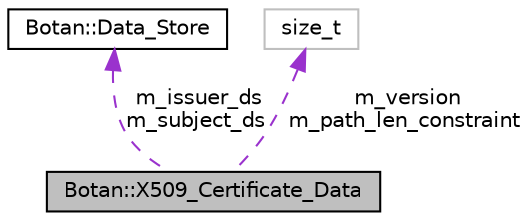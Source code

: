 digraph "Botan::X509_Certificate_Data"
{
  edge [fontname="Helvetica",fontsize="10",labelfontname="Helvetica",labelfontsize="10"];
  node [fontname="Helvetica",fontsize="10",shape=record];
  Node1 [label="Botan::X509_Certificate_Data",height=0.2,width=0.4,color="black", fillcolor="grey75", style="filled", fontcolor="black"];
  Node2 -> Node1 [dir="back",color="darkorchid3",fontsize="10",style="dashed",label=" m_issuer_ds\nm_subject_ds" ,fontname="Helvetica"];
  Node2 [label="Botan::Data_Store",height=0.2,width=0.4,color="black", fillcolor="white", style="filled",URL="$class_botan_1_1_data___store.html"];
  Node3 -> Node1 [dir="back",color="darkorchid3",fontsize="10",style="dashed",label=" m_version\nm_path_len_constraint" ,fontname="Helvetica"];
  Node3 [label="size_t",height=0.2,width=0.4,color="grey75", fillcolor="white", style="filled"];
}
